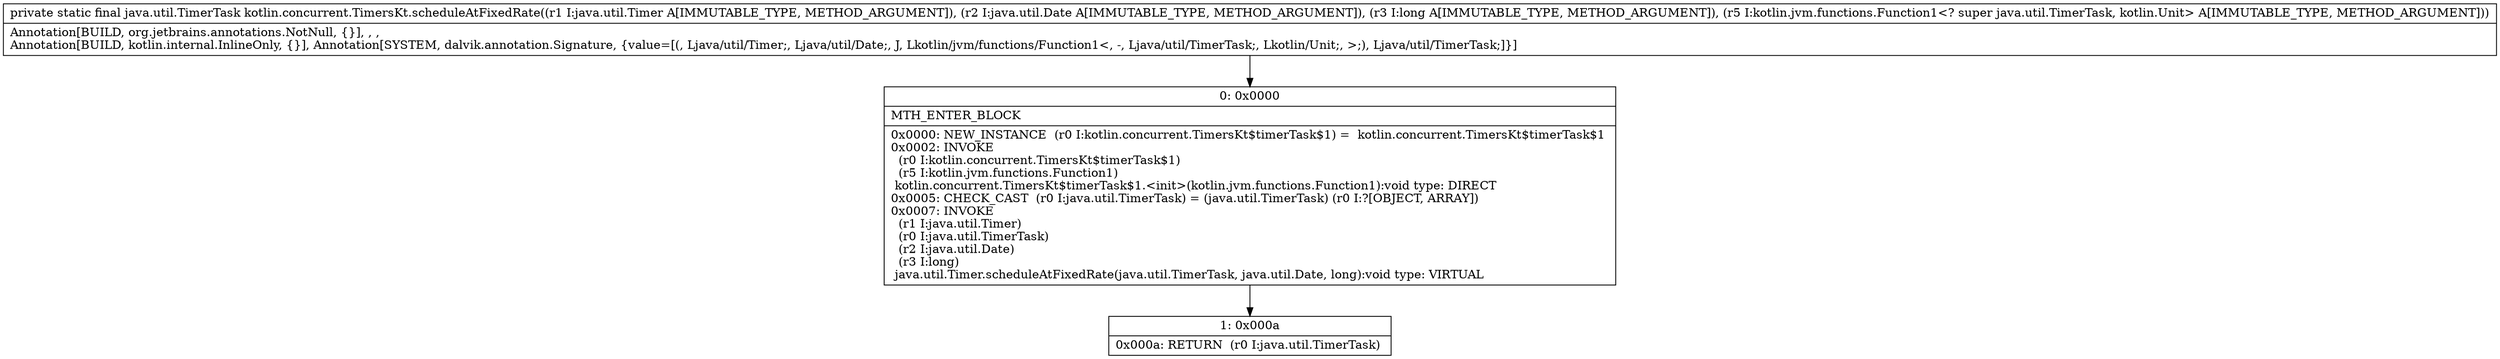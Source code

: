 digraph "CFG forkotlin.concurrent.TimersKt.scheduleAtFixedRate(Ljava\/util\/Timer;Ljava\/util\/Date;JLkotlin\/jvm\/functions\/Function1;)Ljava\/util\/TimerTask;" {
Node_0 [shape=record,label="{0\:\ 0x0000|MTH_ENTER_BLOCK\l|0x0000: NEW_INSTANCE  (r0 I:kotlin.concurrent.TimersKt$timerTask$1) =  kotlin.concurrent.TimersKt$timerTask$1 \l0x0002: INVOKE  \l  (r0 I:kotlin.concurrent.TimersKt$timerTask$1)\l  (r5 I:kotlin.jvm.functions.Function1)\l kotlin.concurrent.TimersKt$timerTask$1.\<init\>(kotlin.jvm.functions.Function1):void type: DIRECT \l0x0005: CHECK_CAST  (r0 I:java.util.TimerTask) = (java.util.TimerTask) (r0 I:?[OBJECT, ARRAY]) \l0x0007: INVOKE  \l  (r1 I:java.util.Timer)\l  (r0 I:java.util.TimerTask)\l  (r2 I:java.util.Date)\l  (r3 I:long)\l java.util.Timer.scheduleAtFixedRate(java.util.TimerTask, java.util.Date, long):void type: VIRTUAL \l}"];
Node_1 [shape=record,label="{1\:\ 0x000a|0x000a: RETURN  (r0 I:java.util.TimerTask) \l}"];
MethodNode[shape=record,label="{private static final java.util.TimerTask kotlin.concurrent.TimersKt.scheduleAtFixedRate((r1 I:java.util.Timer A[IMMUTABLE_TYPE, METHOD_ARGUMENT]), (r2 I:java.util.Date A[IMMUTABLE_TYPE, METHOD_ARGUMENT]), (r3 I:long A[IMMUTABLE_TYPE, METHOD_ARGUMENT]), (r5 I:kotlin.jvm.functions.Function1\<? super java.util.TimerTask, kotlin.Unit\> A[IMMUTABLE_TYPE, METHOD_ARGUMENT]))  | Annotation[BUILD, org.jetbrains.annotations.NotNull, \{\}], , , \lAnnotation[BUILD, kotlin.internal.InlineOnly, \{\}], Annotation[SYSTEM, dalvik.annotation.Signature, \{value=[(, Ljava\/util\/Timer;, Ljava\/util\/Date;, J, Lkotlin\/jvm\/functions\/Function1\<, \-, Ljava\/util\/TimerTask;, Lkotlin\/Unit;, \>;), Ljava\/util\/TimerTask;]\}]\l}"];
MethodNode -> Node_0;
Node_0 -> Node_1;
}

